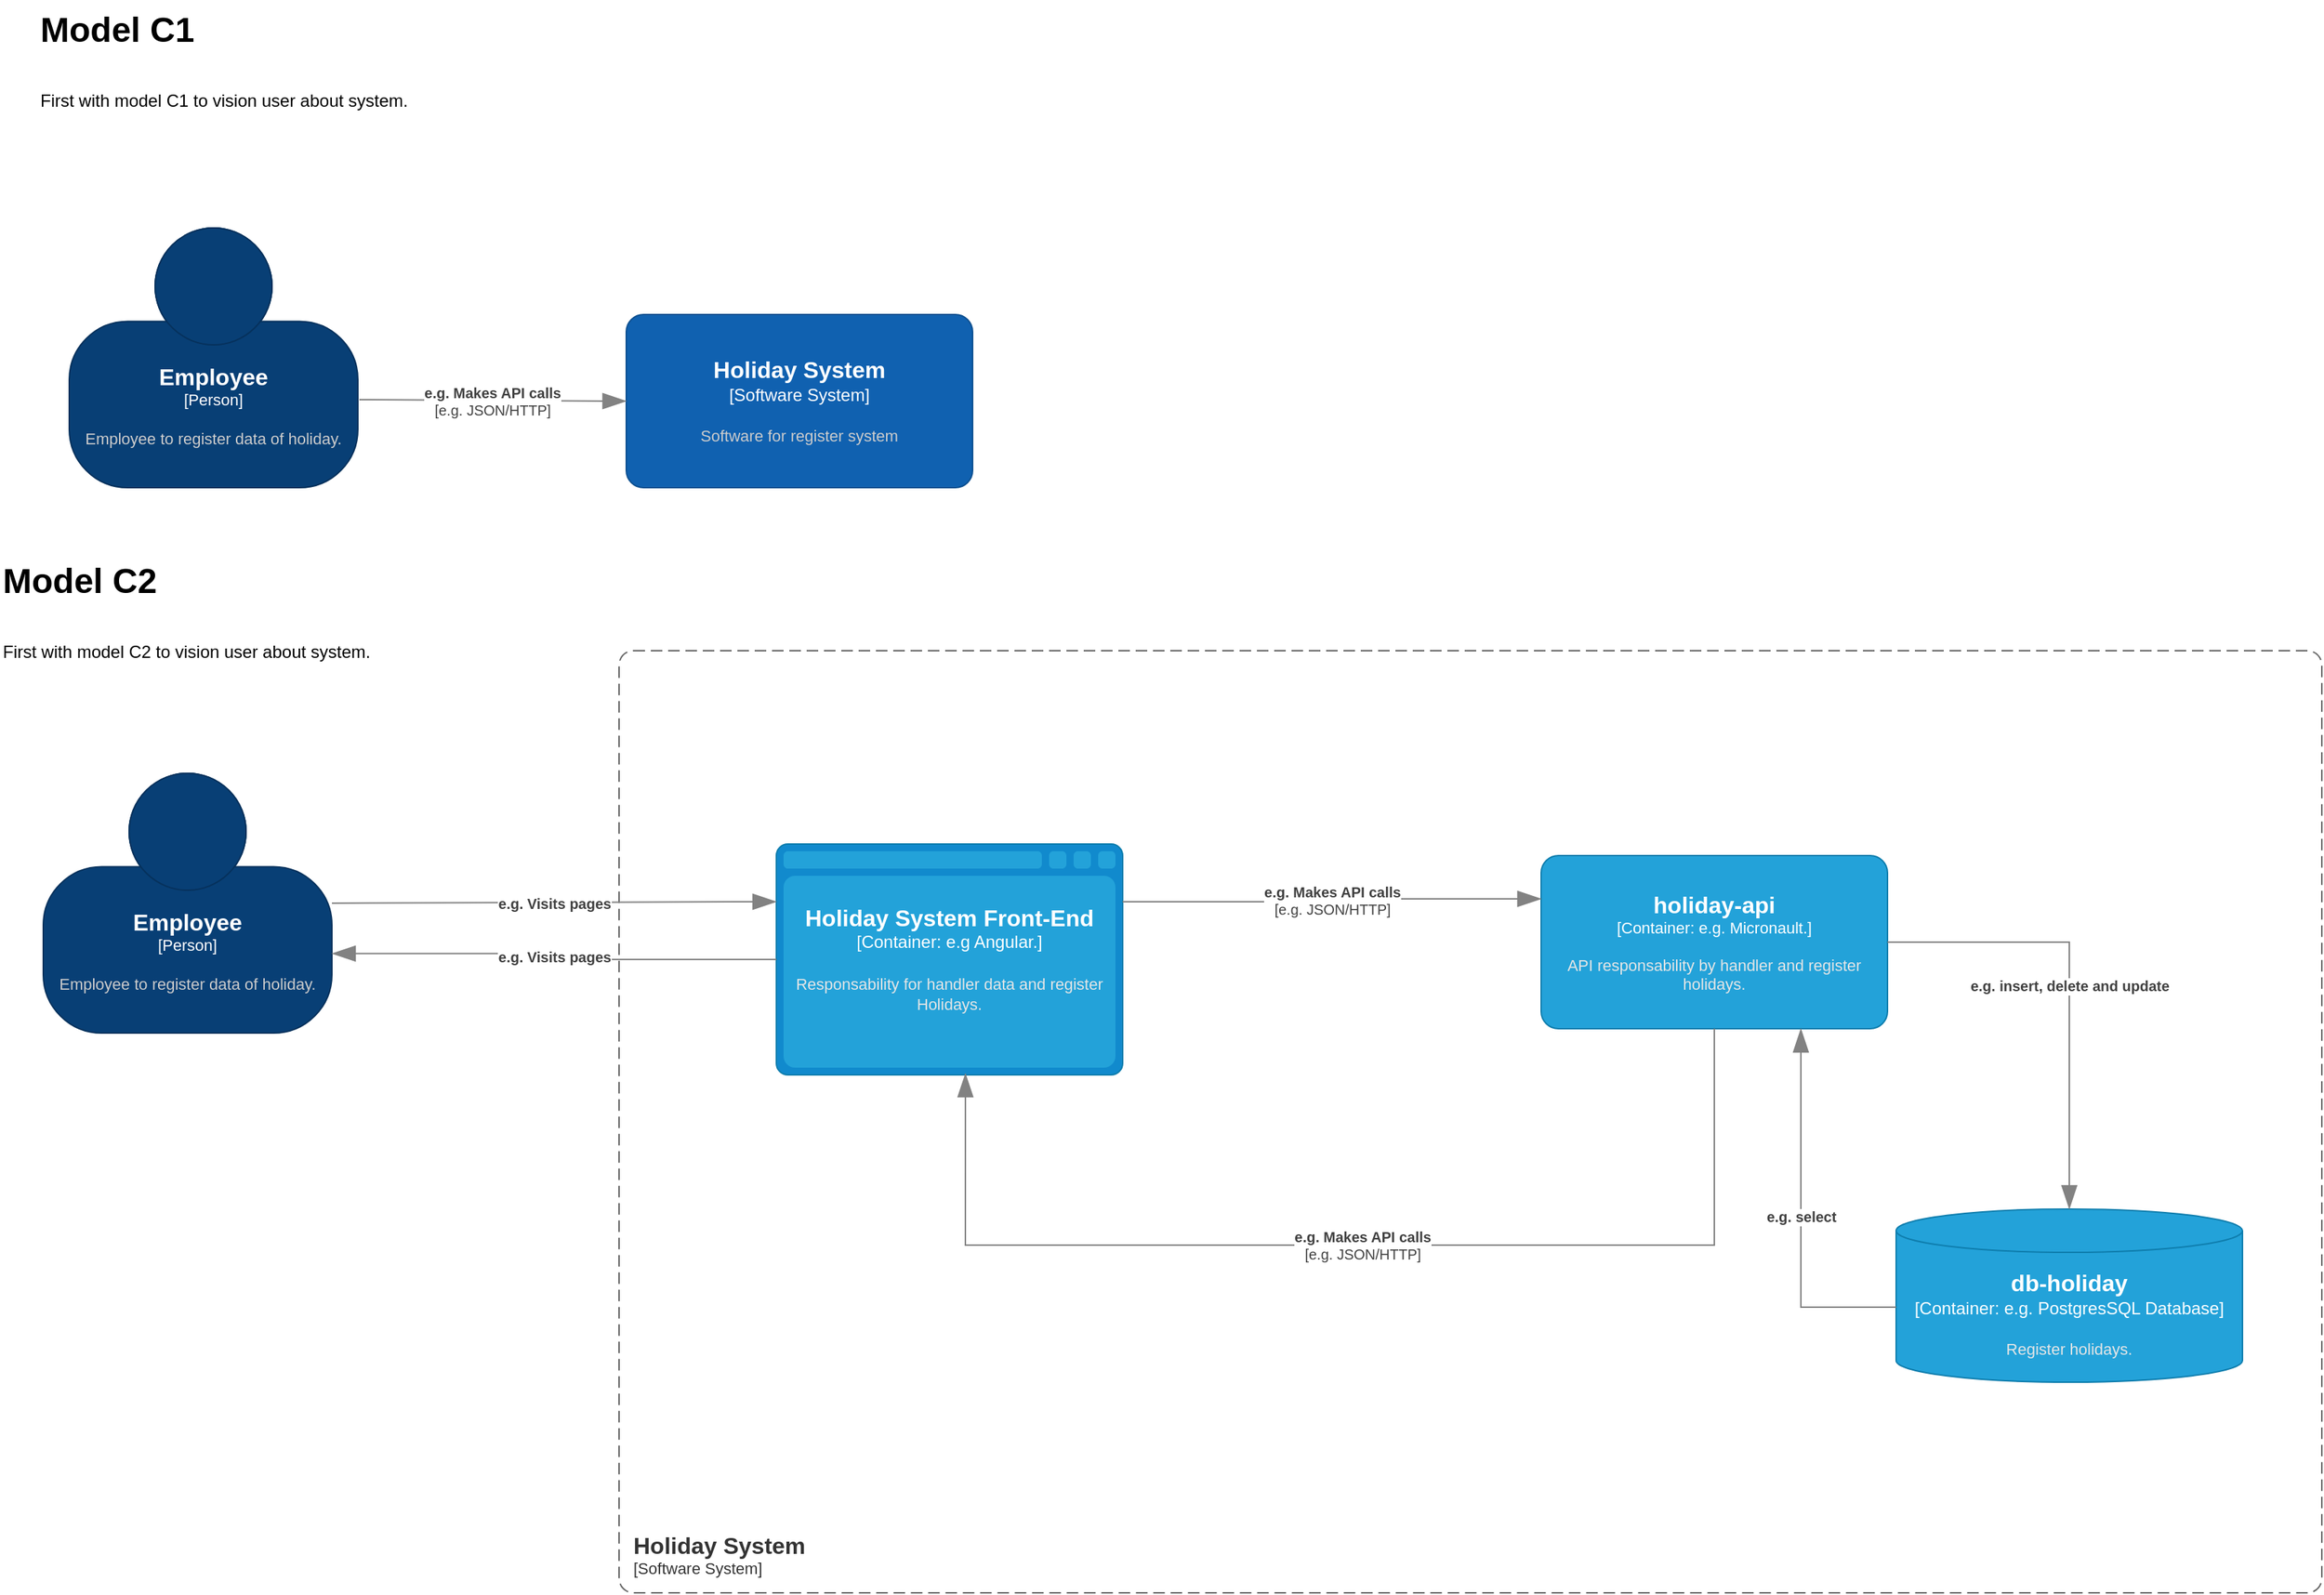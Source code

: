 <mxfile version="26.0.16" pages="2">
  <diagram name="arch c4 model" id="2RenFq_UxUwV-3uJb9Gv">
    <mxGraphModel dx="2074" dy="1186" grid="0" gridSize="10" guides="0" tooltips="1" connect="1" arrows="1" fold="1" page="0" pageScale="1" pageWidth="827" pageHeight="1169" math="0" shadow="0">
      <root>
        <mxCell id="0" />
        <mxCell id="1" parent="0" />
        <object placeholders="1" c4Name="Employee" c4Type="Person" c4Description="Employee to register data of holiday." label="&lt;font style=&quot;font-size: 16px&quot;&gt;&lt;b&gt;%c4Name%&lt;/b&gt;&lt;/font&gt;&lt;div&gt;[%c4Type%]&lt;/div&gt;&lt;br&gt;&lt;div&gt;&lt;font style=&quot;font-size: 11px&quot;&gt;&lt;font color=&quot;#cccccc&quot;&gt;%c4Description%&lt;/font&gt;&lt;/div&gt;" id="RrGJIV7fD2zx-qqoZf7C-1">
          <mxCell style="html=1;fontSize=11;dashed=0;whiteSpace=wrap;fillColor=#083F75;strokeColor=#06315C;fontColor=#ffffff;shape=mxgraph.c4.person2;align=center;metaEdit=1;points=[[0.5,0,0],[1,0.5,0],[1,0.75,0],[0.75,1,0],[0.5,1,0],[0.25,1,0],[0,0.75,0],[0,0.5,0]];resizable=0;" parent="1" vertex="1">
            <mxGeometry x="-194" y="90" width="200" height="180" as="geometry" />
          </mxCell>
        </object>
        <object placeholders="1" c4Name="Holiday System" c4Type="Software System" c4Description="Software for register system" label="&lt;font style=&quot;font-size: 16px&quot;&gt;&lt;b&gt;%c4Name%&lt;/b&gt;&lt;/font&gt;&lt;div&gt;[%c4Type%]&lt;/div&gt;&lt;br&gt;&lt;div&gt;&lt;font style=&quot;font-size: 11px&quot;&gt;&lt;font color=&quot;#cccccc&quot;&gt;%c4Description%&lt;/font&gt;&lt;/div&gt;" id="RrGJIV7fD2zx-qqoZf7C-2">
          <mxCell style="rounded=1;whiteSpace=wrap;html=1;labelBackgroundColor=none;fillColor=#1061B0;fontColor=#ffffff;align=center;arcSize=10;strokeColor=#0D5091;metaEdit=1;resizable=0;points=[[0.25,0,0],[0.5,0,0],[0.75,0,0],[1,0.25,0],[1,0.5,0],[1,0.75,0],[0.75,1,0],[0.5,1,0],[0.25,1,0],[0,0.75,0],[0,0.5,0],[0,0.25,0]];" parent="1" vertex="1">
            <mxGeometry x="192" y="150" width="240" height="120" as="geometry" />
          </mxCell>
        </object>
        <object placeholders="1" c4Type="Relationship" c4Technology="e.g. JSON/HTTP" c4Description="e.g. Makes API calls" label="&lt;div style=&quot;text-align: left&quot;&gt;&lt;div style=&quot;text-align: center&quot;&gt;&lt;b&gt;%c4Description%&lt;/b&gt;&lt;/div&gt;&lt;div style=&quot;text-align: center&quot;&gt;[%c4Technology%]&lt;/div&gt;&lt;/div&gt;" id="RrGJIV7fD2zx-qqoZf7C-6">
          <mxCell style="endArrow=blockThin;html=1;fontSize=10;fontColor=#404040;strokeWidth=1;endFill=1;strokeColor=#828282;elbow=vertical;metaEdit=1;endSize=14;startSize=14;jumpStyle=arc;jumpSize=16;rounded=0;edgeStyle=orthogonalEdgeStyle;exitX=1.005;exitY=0.661;exitDx=0;exitDy=0;exitPerimeter=0;" parent="1" source="RrGJIV7fD2zx-qqoZf7C-1" target="RrGJIV7fD2zx-qqoZf7C-2" edge="1">
            <mxGeometry width="240" relative="1" as="geometry">
              <mxPoint x="17" y="200" as="sourcePoint" />
              <mxPoint x="257" y="200" as="targetPoint" />
            </mxGeometry>
          </mxCell>
        </object>
        <mxCell id="RrGJIV7fD2zx-qqoZf7C-10" value="&lt;h1 style=&quot;margin-top: 0px;&quot;&gt;&lt;span style=&quot;background-color: transparent; color: light-dark(rgb(0, 0, 0), rgb(255, 255, 255));&quot;&gt;Model C1&lt;/span&gt;&lt;/h1&gt;&lt;h1 style=&quot;margin-top: 0px;&quot;&gt;&lt;span style=&quot;background-color: transparent; color: light-dark(rgb(0, 0, 0), rgb(255, 255, 255)); font-size: 12px; font-weight: normal;&quot;&gt;First with model C1 to vision user about system.&lt;/span&gt;&lt;br&gt;&lt;/h1&gt;" style="text;html=1;whiteSpace=wrap;overflow=hidden;rounded=0;fontFamily=Helvetica;fontSize=12;fontColor=default;" parent="1" vertex="1">
          <mxGeometry x="-216" y="-68" width="285" height="81" as="geometry" />
        </mxCell>
        <mxCell id="494vOiUJgLFm7sbVSIuj-1" value="&lt;h1 style=&quot;margin-top: 0px;&quot;&gt;&lt;span style=&quot;background-color: transparent; color: light-dark(rgb(0, 0, 0), rgb(255, 255, 255));&quot;&gt;Model C2&lt;/span&gt;&lt;/h1&gt;&lt;h1 style=&quot;margin-top: 0px;&quot;&gt;&lt;span style=&quot;background-color: transparent; color: light-dark(rgb(0, 0, 0), rgb(255, 255, 255)); font-size: 12px; font-weight: normal;&quot;&gt;First with model C2 to vision user about system.&lt;/span&gt;&lt;br&gt;&lt;/h1&gt;" style="text;html=1;whiteSpace=wrap;overflow=hidden;rounded=0;fontFamily=Helvetica;fontSize=12;fontColor=default;" vertex="1" parent="1">
          <mxGeometry x="-242" y="314" width="285" height="81" as="geometry" />
        </mxCell>
        <object placeholders="1" c4Name="Employee" c4Type="Person" c4Description="Employee to register data of holiday." label="&lt;font style=&quot;font-size: 16px&quot;&gt;&lt;b&gt;%c4Name%&lt;/b&gt;&lt;/font&gt;&lt;div&gt;[%c4Type%]&lt;/div&gt;&lt;br&gt;&lt;div&gt;&lt;font style=&quot;font-size: 11px&quot;&gt;&lt;font color=&quot;#cccccc&quot;&gt;%c4Description%&lt;/font&gt;&lt;/div&gt;" id="494vOiUJgLFm7sbVSIuj-2">
          <mxCell style="html=1;fontSize=11;dashed=0;whiteSpace=wrap;fillColor=#083F75;strokeColor=#06315C;fontColor=#ffffff;shape=mxgraph.c4.person2;align=center;metaEdit=1;points=[[0.5,0,0],[1,0.5,0],[1,0.75,0],[0.75,1,0],[0.5,1,0],[0.25,1,0],[0,0.75,0],[0,0.5,0]];resizable=0;" vertex="1" parent="1">
            <mxGeometry x="-212" y="468" width="200" height="180" as="geometry" />
          </mxCell>
        </object>
        <object placeholders="1" c4Name="Holiday System" c4Type="SystemScopeBoundary" c4Application="Software System" label="&lt;font style=&quot;font-size: 16px&quot;&gt;&lt;b&gt;&lt;div style=&quot;text-align: left&quot;&gt;%c4Name%&lt;/div&gt;&lt;/b&gt;&lt;/font&gt;&lt;div style=&quot;text-align: left&quot;&gt;[%c4Application%]&lt;/div&gt;" id="494vOiUJgLFm7sbVSIuj-4">
          <mxCell style="rounded=1;fontSize=11;whiteSpace=wrap;html=1;dashed=1;arcSize=20;fillColor=none;strokeColor=#666666;fontColor=#333333;labelBackgroundColor=none;align=left;verticalAlign=bottom;labelBorderColor=none;spacingTop=0;spacing=10;dashPattern=8 4;metaEdit=1;rotatable=0;perimeter=rectanglePerimeter;noLabel=0;labelPadding=0;allowArrows=0;connectable=0;expand=0;recursiveResize=0;editable=1;pointerEvents=0;absoluteArcSize=1;points=[[0.25,0,0],[0.5,0,0],[0.75,0,0],[1,0.25,0],[1,0.5,0],[1,0.75,0],[0.75,1,0],[0.5,1,0],[0.25,1,0],[0,0.75,0],[0,0.5,0],[0,0.25,0]];" vertex="1" parent="1">
            <mxGeometry x="187" y="383" width="1180" height="653" as="geometry" />
          </mxCell>
        </object>
        <object placeholders="1" c4Name="Holiday System Front-End" c4Type="Container" c4Technology="e.g Angular." c4Description="Responsability for handler data and register Holidays." label="&lt;font style=&quot;font-size: 16px&quot;&gt;&lt;b&gt;%c4Name%&lt;/b&gt;&lt;/font&gt;&lt;div&gt;[%c4Type%:&amp;nbsp;%c4Technology%]&lt;/div&gt;&lt;br&gt;&lt;div&gt;&lt;font style=&quot;font-size: 11px&quot;&gt;&lt;font color=&quot;#E6E6E6&quot;&gt;%c4Description%&lt;/font&gt;&lt;/div&gt;" id="494vOiUJgLFm7sbVSIuj-5">
          <mxCell style="shape=mxgraph.c4.webBrowserContainer2;whiteSpace=wrap;html=1;boundedLbl=1;rounded=0;labelBackgroundColor=none;strokeColor=#118ACD;fillColor=#23A2D9;strokeColor=#118ACD;strokeColor2=#0E7DAD;fontSize=12;fontColor=#ffffff;align=center;metaEdit=1;points=[[0.5,0,0],[1,0.25,0],[1,0.5,0],[1,0.75,0],[0.5,1,0],[0,0.75,0],[0,0.5,0],[0,0.25,0]];resizable=0;" vertex="1" parent="1">
            <mxGeometry x="296" y="517" width="240" height="160" as="geometry" />
          </mxCell>
        </object>
        <object placeholders="1" c4Name="holiday-api" c4Type="Container" c4Technology="e.g. Micronault." c4Description="API responsability by handler and register holidays." label="&lt;font style=&quot;font-size: 16px&quot;&gt;&lt;b&gt;%c4Name%&lt;/b&gt;&lt;/font&gt;&lt;div&gt;[%c4Type%: %c4Technology%]&lt;/div&gt;&lt;br&gt;&lt;div&gt;&lt;font style=&quot;font-size: 11px&quot;&gt;&lt;font color=&quot;#E6E6E6&quot;&gt;%c4Description%&lt;/font&gt;&lt;/div&gt;" id="494vOiUJgLFm7sbVSIuj-6">
          <mxCell style="rounded=1;whiteSpace=wrap;html=1;fontSize=11;labelBackgroundColor=none;fillColor=#23A2D9;fontColor=#ffffff;align=center;arcSize=10;strokeColor=#0E7DAD;metaEdit=1;resizable=0;points=[[0.25,0,0],[0.5,0,0],[0.75,0,0],[1,0.25,0],[1,0.5,0],[1,0.75,0],[0.75,1,0],[0.5,1,0],[0.25,1,0],[0,0.75,0],[0,0.5,0],[0,0.25,0]];" vertex="1" parent="1">
            <mxGeometry x="826" y="525" width="240" height="120" as="geometry" />
          </mxCell>
        </object>
        <object placeholders="1" c4Type="Relationship" c4Technology="e.g. JSON/HTTP" c4Description="e.g. Makes API calls" label="&lt;div style=&quot;text-align: left&quot;&gt;&lt;div style=&quot;text-align: center&quot;&gt;&lt;b&gt;%c4Description%&lt;/b&gt;&lt;/div&gt;&lt;div style=&quot;text-align: center&quot;&gt;[%c4Technology%]&lt;/div&gt;&lt;/div&gt;" id="494vOiUJgLFm7sbVSIuj-9">
          <mxCell style="endArrow=blockThin;html=1;fontSize=10;fontColor=#404040;strokeWidth=1;endFill=1;strokeColor=#828282;elbow=vertical;metaEdit=1;endSize=14;startSize=14;jumpStyle=arc;jumpSize=16;rounded=0;edgeStyle=orthogonalEdgeStyle;exitX=1;exitY=0.25;exitDx=0;exitDy=0;exitPerimeter=0;entryX=0;entryY=0.25;entryDx=0;entryDy=0;entryPerimeter=0;" edge="1" parent="1" source="494vOiUJgLFm7sbVSIuj-5" target="494vOiUJgLFm7sbVSIuj-6">
            <mxGeometry width="240" relative="1" as="geometry">
              <mxPoint x="541" y="557" as="sourcePoint" />
              <mxPoint x="781" y="557" as="targetPoint" />
            </mxGeometry>
          </mxCell>
        </object>
        <object placeholders="1" c4Type="Relationship" c4Description="e.g. Visits pages" label="&lt;div style=&quot;text-align: left&quot;&gt;&lt;div style=&quot;text-align: center&quot;&gt;&lt;b&gt;%c4Description%&lt;/b&gt;&lt;/div&gt;" id="494vOiUJgLFm7sbVSIuj-10">
          <mxCell style="endArrow=blockThin;html=1;fontSize=10;fontColor=#404040;strokeWidth=1;endFill=1;strokeColor=#828282;elbow=vertical;metaEdit=1;endSize=14;startSize=14;jumpStyle=arc;jumpSize=16;rounded=0;edgeStyle=orthogonalEdgeStyle;entryX=0;entryY=0.25;entryDx=0;entryDy=0;entryPerimeter=0;" edge="1" parent="1" source="494vOiUJgLFm7sbVSIuj-2" target="494vOiUJgLFm7sbVSIuj-5">
            <mxGeometry width="240" relative="1" as="geometry">
              <mxPoint x="17" y="576" as="sourcePoint" />
              <mxPoint x="257" y="576" as="targetPoint" />
            </mxGeometry>
          </mxCell>
        </object>
        <object placeholders="1" c4Type="Relationship" c4Description="e.g. Visits pages" label="&lt;div style=&quot;text-align: left&quot;&gt;&lt;div style=&quot;text-align: center&quot;&gt;&lt;b&gt;%c4Description%&lt;/b&gt;&lt;/div&gt;" id="494vOiUJgLFm7sbVSIuj-11">
          <mxCell style="endArrow=blockThin;html=1;fontSize=10;fontColor=#404040;strokeWidth=1;endFill=1;strokeColor=#828282;elbow=vertical;metaEdit=1;endSize=14;startSize=14;jumpStyle=arc;jumpSize=16;rounded=0;edgeStyle=orthogonalEdgeStyle;entryX=1;entryY=0.694;entryDx=0;entryDy=0;entryPerimeter=0;exitX=0;exitY=0.5;exitDx=0;exitDy=0;exitPerimeter=0;" edge="1" parent="1" source="494vOiUJgLFm7sbVSIuj-5" target="494vOiUJgLFm7sbVSIuj-2">
            <mxGeometry width="240" relative="1" as="geometry">
              <mxPoint x="281" y="716" as="sourcePoint" />
              <mxPoint x="521" y="716" as="targetPoint" />
            </mxGeometry>
          </mxCell>
        </object>
        <object placeholders="1" c4Type="Relationship" c4Technology="e.g. JSON/HTTP" c4Description="e.g. Makes API calls" label="&lt;div style=&quot;text-align: left&quot;&gt;&lt;div style=&quot;text-align: center&quot;&gt;&lt;b&gt;%c4Description%&lt;/b&gt;&lt;/div&gt;&lt;div style=&quot;text-align: center&quot;&gt;[%c4Technology%]&lt;/div&gt;&lt;/div&gt;" id="494vOiUJgLFm7sbVSIuj-14">
          <mxCell style="endArrow=blockThin;html=1;fontSize=10;fontColor=#404040;strokeWidth=1;endFill=1;strokeColor=#828282;elbow=vertical;metaEdit=1;endSize=14;startSize=14;jumpStyle=arc;jumpSize=16;rounded=0;edgeStyle=orthogonalEdgeStyle;exitX=0.5;exitY=1;exitDx=0;exitDy=0;exitPerimeter=0;entryX=0.546;entryY=0.994;entryDx=0;entryDy=0;entryPerimeter=0;" edge="1" parent="1" source="494vOiUJgLFm7sbVSIuj-6" target="494vOiUJgLFm7sbVSIuj-5">
            <mxGeometry width="240" relative="1" as="geometry">
              <mxPoint x="970" y="740" as="sourcePoint" />
              <mxPoint x="440" y="772" as="targetPoint" />
              <Array as="points">
                <mxPoint x="946" y="795" />
                <mxPoint x="427" y="795" />
              </Array>
            </mxGeometry>
          </mxCell>
        </object>
        <object placeholders="1" c4Name="db-holiday" c4Type="Container" c4Technology="e.g. PostgresSQL Database" c4Description="Register holidays." label="&lt;font style=&quot;font-size: 16px&quot;&gt;&lt;b&gt;%c4Name%&lt;/b&gt;&lt;/font&gt;&lt;div&gt;[%c4Type%:&amp;nbsp;%c4Technology%]&lt;/div&gt;&lt;br&gt;&lt;div&gt;&lt;font style=&quot;font-size: 11px&quot;&gt;&lt;font color=&quot;#E6E6E6&quot;&gt;%c4Description%&lt;/font&gt;&lt;/div&gt;" id="494vOiUJgLFm7sbVSIuj-15">
          <mxCell style="shape=cylinder3;size=15;whiteSpace=wrap;html=1;boundedLbl=1;rounded=0;labelBackgroundColor=none;fillColor=#23A2D9;fontSize=12;fontColor=#ffffff;align=center;strokeColor=#0E7DAD;metaEdit=1;points=[[0.5,0,0],[1,0.25,0],[1,0.5,0],[1,0.75,0],[0.5,1,0],[0,0.75,0],[0,0.5,0],[0,0.25,0]];resizable=0;" vertex="1" parent="1">
            <mxGeometry x="1072" y="770" width="240" height="120" as="geometry" />
          </mxCell>
        </object>
        <object placeholders="1" c4Type="Relationship" c4Description="e.g. insert, delete and update" label="&lt;div style=&quot;text-align: left&quot;&gt;&lt;div style=&quot;text-align: center&quot;&gt;&lt;b&gt;%c4Description%&lt;/b&gt;&lt;/div&gt;" id="494vOiUJgLFm7sbVSIuj-21">
          <mxCell style="endArrow=blockThin;html=1;fontSize=10;fontColor=#404040;strokeWidth=1;endFill=1;strokeColor=#828282;elbow=vertical;metaEdit=1;endSize=14;startSize=14;jumpStyle=arc;jumpSize=16;rounded=0;edgeStyle=orthogonalEdgeStyle;" edge="1" parent="1" source="494vOiUJgLFm7sbVSIuj-6" target="494vOiUJgLFm7sbVSIuj-15">
            <mxGeometry width="240" relative="1" as="geometry">
              <mxPoint x="1111" y="577" as="sourcePoint" />
              <mxPoint x="1351" y="577" as="targetPoint" />
              <mxPoint as="offset" />
            </mxGeometry>
          </mxCell>
        </object>
        <object placeholders="1" c4Type="Relationship" c4Description="e.g. select" label="&lt;div style=&quot;text-align: left&quot;&gt;&lt;div style=&quot;text-align: center&quot;&gt;&lt;b&gt;%c4Description%&lt;/b&gt;&lt;/div&gt;" id="494vOiUJgLFm7sbVSIuj-24">
          <mxCell style="endArrow=blockThin;html=1;fontSize=10;fontColor=#404040;strokeWidth=1;endFill=1;strokeColor=#828282;elbow=vertical;metaEdit=1;endSize=14;startSize=14;jumpStyle=arc;jumpSize=16;rounded=0;edgeStyle=orthogonalEdgeStyle;entryX=0.75;entryY=1;entryDx=0;entryDy=0;entryPerimeter=0;exitX=0;exitY=0.567;exitDx=0;exitDy=0;exitPerimeter=0;" edge="1" parent="1" source="494vOiUJgLFm7sbVSIuj-15" target="494vOiUJgLFm7sbVSIuj-6">
            <mxGeometry width="240" relative="1" as="geometry">
              <mxPoint x="448" y="716" as="sourcePoint" />
              <mxPoint x="688" y="716" as="targetPoint" />
            </mxGeometry>
          </mxCell>
        </object>
      </root>
    </mxGraphModel>
  </diagram>
  <diagram id="4FWDp6e3tRhK18KMRp3n" name="model database">
    <mxGraphModel dx="1834" dy="786" grid="0" gridSize="10" guides="0" tooltips="1" connect="1" arrows="1" fold="1" page="0" pageScale="1" pageWidth="827" pageHeight="1169" math="0" shadow="0">
      <root>
        <mxCell id="0" />
        <mxCell id="1" parent="0" />
        <mxCell id="TTTk2TJtAccP28fU9Ts6-20" value="tb_holiday" style="swimlane;fontStyle=0;childLayout=stackLayout;horizontal=1;startSize=30;horizontalStack=0;resizeParent=1;resizeParentMax=0;resizeLast=0;collapsible=1;marginBottom=0;whiteSpace=wrap;html=1;" vertex="1" parent="1">
          <mxGeometry x="26" y="195" width="140" height="180" as="geometry">
            <mxRectangle x="-105" y="195" width="90" height="30" as="alternateBounds" />
          </mxGeometry>
        </mxCell>
        <mxCell id="TTTk2TJtAccP28fU9Ts6-21" value="id" style="text;strokeColor=none;fillColor=none;align=left;verticalAlign=middle;spacingLeft=4;spacingRight=4;overflow=hidden;points=[[0,0.5],[1,0.5]];portConstraint=eastwest;rotatable=0;whiteSpace=wrap;html=1;" vertex="1" parent="TTTk2TJtAccP28fU9Ts6-20">
          <mxGeometry y="30" width="140" height="30" as="geometry" />
        </mxCell>
        <mxCell id="TTTk2TJtAccP28fU9Ts6-22" value="day" style="text;strokeColor=none;fillColor=none;align=left;verticalAlign=middle;spacingLeft=4;spacingRight=4;overflow=hidden;points=[[0,0.5],[1,0.5]];portConstraint=eastwest;rotatable=0;whiteSpace=wrap;html=1;" vertex="1" parent="TTTk2TJtAccP28fU9Ts6-20">
          <mxGeometry y="60" width="140" height="30" as="geometry" />
        </mxCell>
        <mxCell id="TTTk2TJtAccP28fU9Ts6-23" value="month" style="text;strokeColor=none;fillColor=none;align=left;verticalAlign=middle;spacingLeft=4;spacingRight=4;overflow=hidden;points=[[0,0.5],[1,0.5]];portConstraint=eastwest;rotatable=0;whiteSpace=wrap;html=1;" vertex="1" parent="TTTk2TJtAccP28fU9Ts6-20">
          <mxGeometry y="90" width="140" height="30" as="geometry" />
        </mxCell>
        <mxCell id="TTTk2TJtAccP28fU9Ts6-44" value="year" style="text;strokeColor=none;fillColor=none;align=left;verticalAlign=middle;spacingLeft=4;spacingRight=4;overflow=hidden;points=[[0,0.5],[1,0.5]];portConstraint=eastwest;rotatable=0;whiteSpace=wrap;html=1;" vertex="1" parent="TTTk2TJtAccP28fU9Ts6-20">
          <mxGeometry y="120" width="140" height="30" as="geometry" />
        </mxCell>
        <mxCell id="TTTk2TJtAccP28fU9Ts6-43" value="name" style="text;strokeColor=none;fillColor=none;align=left;verticalAlign=middle;spacingLeft=4;spacingRight=4;overflow=hidden;points=[[0,0.5],[1,0.5]];portConstraint=eastwest;rotatable=0;whiteSpace=wrap;html=1;" vertex="1" parent="TTTk2TJtAccP28fU9Ts6-20">
          <mxGeometry y="150" width="140" height="30" as="geometry" />
        </mxCell>
        <mxCell id="TTTk2TJtAccP28fU9Ts6-24" value="tb_holiday_territory" style="swimlane;fontStyle=0;childLayout=stackLayout;horizontal=1;startSize=30;horizontalStack=0;resizeParent=1;resizeParentMax=0;resizeLast=0;collapsible=1;marginBottom=0;whiteSpace=wrap;html=1;" vertex="1" parent="1">
          <mxGeometry x="209" y="195" width="140" height="90" as="geometry" />
        </mxCell>
        <mxCell id="TTTk2TJtAccP28fU9Ts6-25" value="holiday_id" style="text;strokeColor=none;fillColor=none;align=left;verticalAlign=middle;spacingLeft=4;spacingRight=4;overflow=hidden;points=[[0,0.5],[1,0.5]];portConstraint=eastwest;rotatable=0;whiteSpace=wrap;html=1;" vertex="1" parent="TTTk2TJtAccP28fU9Ts6-24">
          <mxGeometry y="30" width="140" height="30" as="geometry" />
        </mxCell>
        <mxCell id="TTTk2TJtAccP28fU9Ts6-26" value="territory_id" style="text;strokeColor=none;fillColor=none;align=left;verticalAlign=middle;spacingLeft=4;spacingRight=4;overflow=hidden;points=[[0,0.5],[1,0.5]];portConstraint=eastwest;rotatable=0;whiteSpace=wrap;html=1;" vertex="1" parent="TTTk2TJtAccP28fU9Ts6-24">
          <mxGeometry y="60" width="140" height="30" as="geometry" />
        </mxCell>
        <mxCell id="TTTk2TJtAccP28fU9Ts6-28" value="tb_territory" style="swimlane;fontStyle=0;childLayout=stackLayout;horizontal=1;startSize=30;horizontalStack=0;resizeParent=1;resizeParentMax=0;resizeLast=0;collapsible=1;marginBottom=0;whiteSpace=wrap;html=1;" vertex="1" parent="1">
          <mxGeometry x="413" y="195" width="140" height="120" as="geometry" />
        </mxCell>
        <mxCell id="TTTk2TJtAccP28fU9Ts6-29" value="id" style="text;strokeColor=none;fillColor=none;align=left;verticalAlign=middle;spacingLeft=4;spacingRight=4;overflow=hidden;points=[[0,0.5],[1,0.5]];portConstraint=eastwest;rotatable=0;whiteSpace=wrap;html=1;" vertex="1" parent="TTTk2TJtAccP28fU9Ts6-28">
          <mxGeometry y="30" width="140" height="30" as="geometry" />
        </mxCell>
        <mxCell id="TTTk2TJtAccP28fU9Ts6-30" value="name" style="text;strokeColor=none;fillColor=none;align=left;verticalAlign=middle;spacingLeft=4;spacingRight=4;overflow=hidden;points=[[0,0.5],[1,0.5]];portConstraint=eastwest;rotatable=0;whiteSpace=wrap;html=1;" vertex="1" parent="TTTk2TJtAccP28fU9Ts6-28">
          <mxGeometry y="60" width="140" height="30" as="geometry" />
        </mxCell>
        <mxCell id="TTTk2TJtAccP28fU9Ts6-31" value="type" style="text;strokeColor=none;fillColor=none;align=left;verticalAlign=middle;spacingLeft=4;spacingRight=4;overflow=hidden;points=[[0,0.5],[1,0.5]];portConstraint=eastwest;rotatable=0;whiteSpace=wrap;html=1;" vertex="1" parent="TTTk2TJtAccP28fU9Ts6-28">
          <mxGeometry y="90" width="140" height="30" as="geometry" />
        </mxCell>
        <mxCell id="TTTk2TJtAccP28fU9Ts6-45" style="edgeStyle=orthogonalEdgeStyle;rounded=0;orthogonalLoop=1;jettySize=auto;html=1;entryX=0;entryY=0.5;entryDx=0;entryDy=0;" edge="1" parent="1" source="TTTk2TJtAccP28fU9Ts6-21" target="TTTk2TJtAccP28fU9Ts6-25">
          <mxGeometry relative="1" as="geometry" />
        </mxCell>
        <mxCell id="TTTk2TJtAccP28fU9Ts6-46" style="edgeStyle=orthogonalEdgeStyle;rounded=0;orthogonalLoop=1;jettySize=auto;html=1;entryX=0;entryY=0.5;entryDx=0;entryDy=0;" edge="1" parent="1" source="TTTk2TJtAccP28fU9Ts6-26" target="TTTk2TJtAccP28fU9Ts6-29">
          <mxGeometry relative="1" as="geometry" />
        </mxCell>
        <mxCell id="TTTk2TJtAccP28fU9Ts6-47" value="holiday_optional" style="swimlane;fontStyle=0;childLayout=stackLayout;horizontal=1;startSize=26;horizontalStack=0;resizeParent=1;resizeParentMax=0;resizeLast=0;collapsible=1;marginBottom=0;align=center;fontSize=14;" vertex="1" parent="1">
          <mxGeometry x="-205" y="196" width="160" height="116" as="geometry" />
        </mxCell>
        <mxCell id="TTTk2TJtAccP28fU9Ts6-48" value="id" style="text;strokeColor=none;fillColor=none;spacingLeft=4;spacingRight=4;overflow=hidden;rotatable=0;points=[[0,0.5],[1,0.5]];portConstraint=eastwest;fontSize=12;whiteSpace=wrap;html=1;" vertex="1" parent="TTTk2TJtAccP28fU9Ts6-47">
          <mxGeometry y="26" width="160" height="30" as="geometry" />
        </mxCell>
        <mxCell id="TTTk2TJtAccP28fU9Ts6-49" value="description" style="text;strokeColor=none;fillColor=none;spacingLeft=4;spacingRight=4;overflow=hidden;rotatable=0;points=[[0,0.5],[1,0.5]];portConstraint=eastwest;fontSize=12;whiteSpace=wrap;html=1;" vertex="1" parent="TTTk2TJtAccP28fU9Ts6-47">
          <mxGeometry y="56" width="160" height="30" as="geometry" />
        </mxCell>
        <mxCell id="TTTk2TJtAccP28fU9Ts6-50" value="holiday_id" style="text;strokeColor=none;fillColor=none;spacingLeft=4;spacingRight=4;overflow=hidden;rotatable=0;points=[[0,0.5],[1,0.5]];portConstraint=eastwest;fontSize=12;whiteSpace=wrap;html=1;" vertex="1" parent="TTTk2TJtAccP28fU9Ts6-47">
          <mxGeometry y="86" width="160" height="30" as="geometry" />
        </mxCell>
        <mxCell id="TTTk2TJtAccP28fU9Ts6-51" style="edgeStyle=orthogonalEdgeStyle;rounded=0;orthogonalLoop=1;jettySize=auto;html=1;entryX=0;entryY=0.5;entryDx=0;entryDy=0;" edge="1" parent="1" source="TTTk2TJtAccP28fU9Ts6-50" target="TTTk2TJtAccP28fU9Ts6-21">
          <mxGeometry relative="1" as="geometry" />
        </mxCell>
      </root>
    </mxGraphModel>
  </diagram>
</mxfile>
